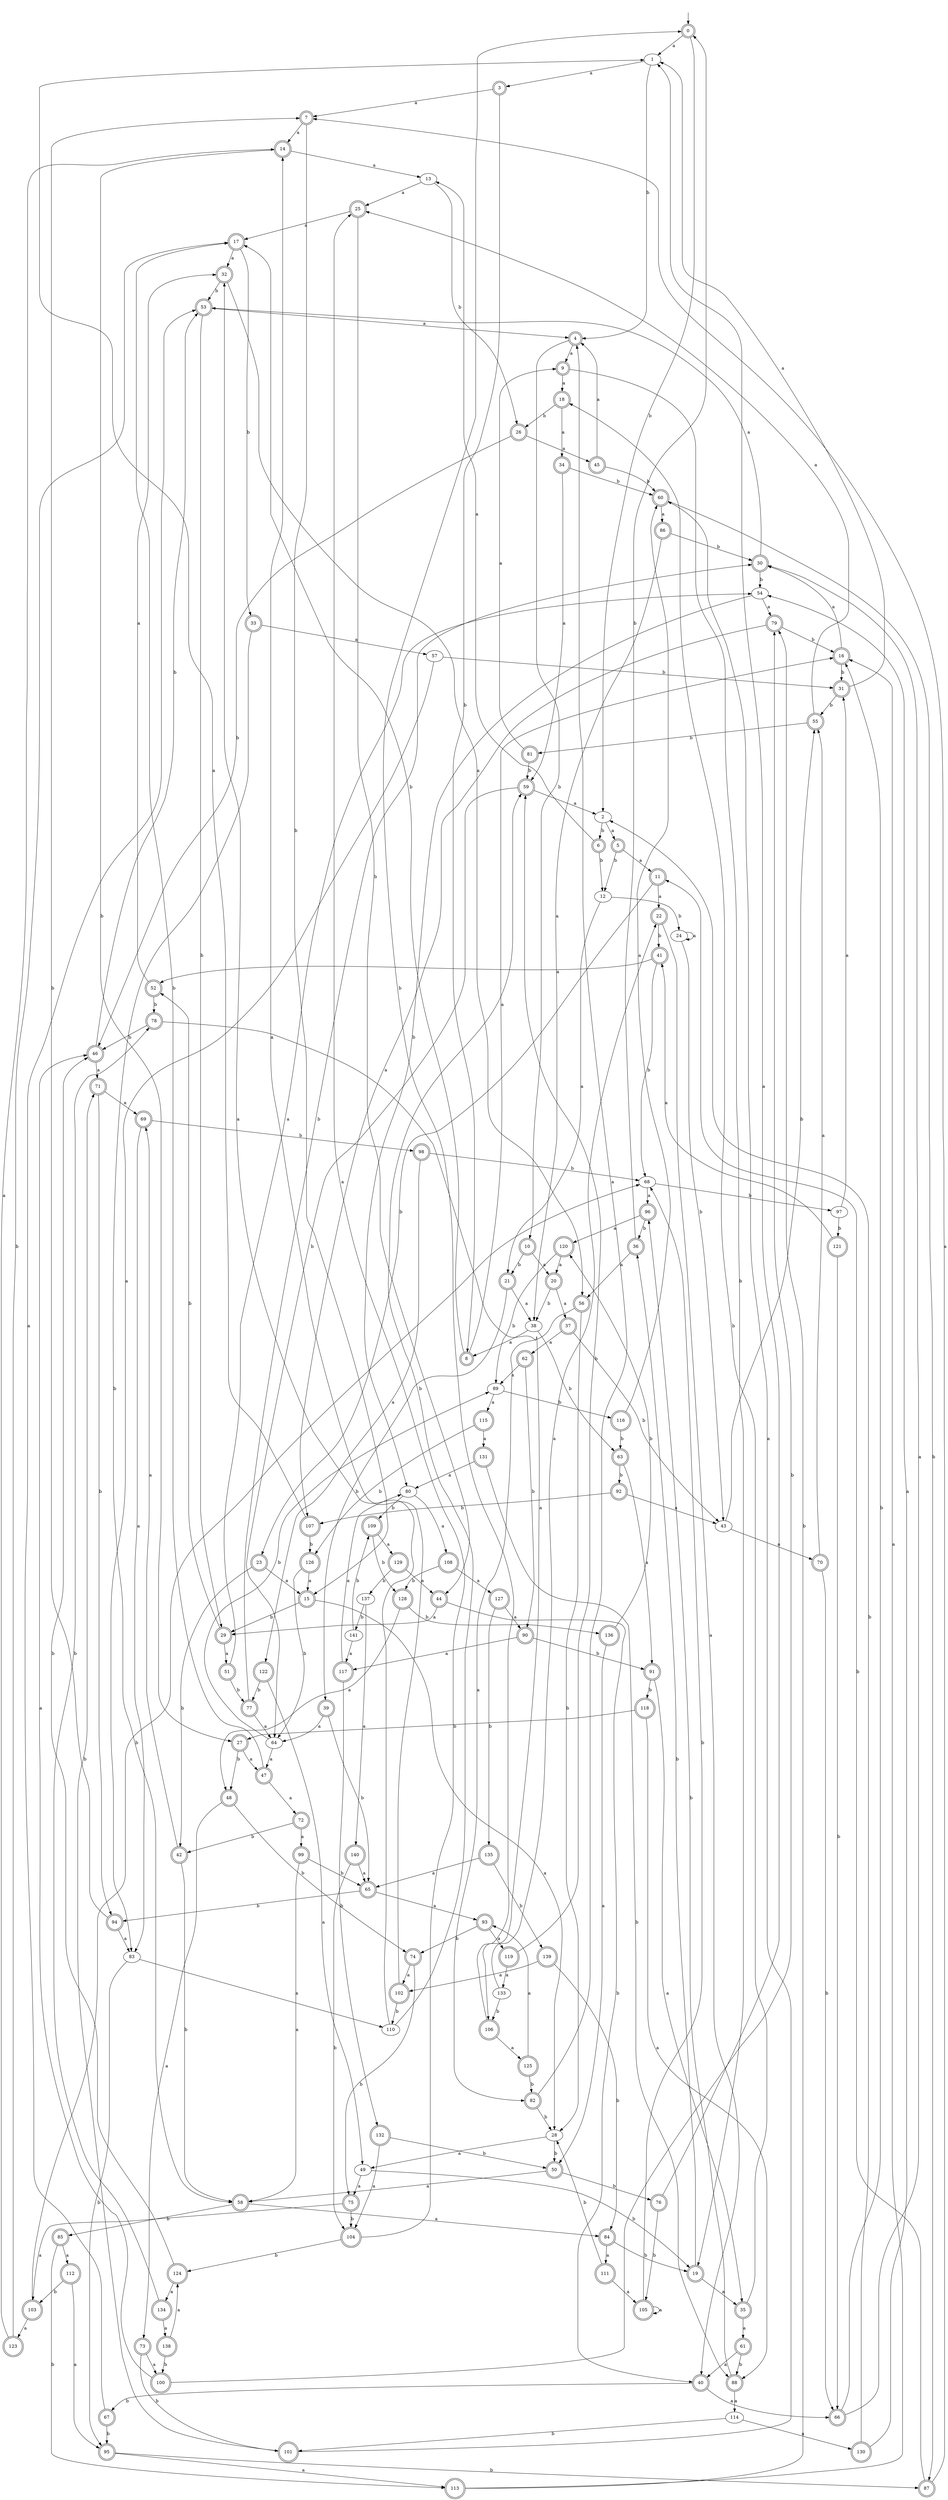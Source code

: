 digraph RandomDFA {
  __start0 [label="", shape=none];
  __start0 -> 0 [label=""];
  0 [shape=circle] [shape=doublecircle]
  0 -> 1 [label="a"]
  0 -> 2 [label="b"]
  1
  1 -> 3 [label="a"]
  1 -> 4 [label="b"]
  2
  2 -> 5 [label="a"]
  2 -> 6 [label="b"]
  3 [shape=doublecircle]
  3 -> 7 [label="a"]
  3 -> 8 [label="b"]
  4 [shape=doublecircle]
  4 -> 9 [label="a"]
  4 -> 10 [label="b"]
  5 [shape=doublecircle]
  5 -> 11 [label="a"]
  5 -> 12 [label="b"]
  6 [shape=doublecircle]
  6 -> 13 [label="a"]
  6 -> 12 [label="b"]
  7 [shape=doublecircle]
  7 -> 14 [label="a"]
  7 -> 15 [label="b"]
  8 [shape=doublecircle]
  8 -> 16 [label="a"]
  8 -> 17 [label="b"]
  9 [shape=doublecircle]
  9 -> 18 [label="a"]
  9 -> 19 [label="b"]
  10 [shape=doublecircle]
  10 -> 20 [label="a"]
  10 -> 21 [label="b"]
  11 [shape=doublecircle]
  11 -> 22 [label="a"]
  11 -> 23 [label="b"]
  12
  12 -> 21 [label="a"]
  12 -> 24 [label="b"]
  13
  13 -> 25 [label="a"]
  13 -> 26 [label="b"]
  14 [shape=doublecircle]
  14 -> 13 [label="a"]
  14 -> 27 [label="b"]
  15 [shape=doublecircle]
  15 -> 28 [label="a"]
  15 -> 29 [label="b"]
  16 [shape=doublecircle]
  16 -> 30 [label="a"]
  16 -> 31 [label="b"]
  17 [shape=doublecircle]
  17 -> 32 [label="a"]
  17 -> 33 [label="b"]
  18 [shape=doublecircle]
  18 -> 34 [label="a"]
  18 -> 26 [label="b"]
  19 [shape=doublecircle]
  19 -> 35 [label="a"]
  19 -> 36 [label="b"]
  20 [shape=doublecircle]
  20 -> 37 [label="a"]
  20 -> 38 [label="b"]
  21 [shape=doublecircle]
  21 -> 38 [label="a"]
  21 -> 39 [label="b"]
  22 [shape=doublecircle]
  22 -> 40 [label="a"]
  22 -> 41 [label="b"]
  23 [shape=doublecircle]
  23 -> 15 [label="a"]
  23 -> 42 [label="b"]
  24
  24 -> 24 [label="a"]
  24 -> 43 [label="b"]
  25 [shape=doublecircle]
  25 -> 17 [label="a"]
  25 -> 44 [label="b"]
  26 [shape=doublecircle]
  26 -> 45 [label="a"]
  26 -> 46 [label="b"]
  27 [shape=doublecircle]
  27 -> 47 [label="a"]
  27 -> 48 [label="b"]
  28
  28 -> 49 [label="a"]
  28 -> 50 [label="b"]
  29 [shape=doublecircle]
  29 -> 51 [label="a"]
  29 -> 52 [label="b"]
  30 [shape=doublecircle]
  30 -> 53 [label="a"]
  30 -> 54 [label="b"]
  31 [shape=doublecircle]
  31 -> 1 [label="a"]
  31 -> 55 [label="b"]
  32 [shape=doublecircle]
  32 -> 56 [label="a"]
  32 -> 53 [label="b"]
  33 [shape=doublecircle]
  33 -> 57 [label="a"]
  33 -> 58 [label="b"]
  34 [shape=doublecircle]
  34 -> 59 [label="a"]
  34 -> 60 [label="b"]
  35 [shape=doublecircle]
  35 -> 61 [label="a"]
  35 -> 18 [label="b"]
  36 [shape=doublecircle]
  36 -> 56 [label="a"]
  36 -> 0 [label="b"]
  37 [shape=doublecircle]
  37 -> 62 [label="a"]
  37 -> 43 [label="b"]
  38
  38 -> 8 [label="a"]
  38 -> 63 [label="b"]
  39 [shape=doublecircle]
  39 -> 64 [label="a"]
  39 -> 65 [label="b"]
  40 [shape=doublecircle]
  40 -> 66 [label="a"]
  40 -> 67 [label="b"]
  41 [shape=doublecircle]
  41 -> 52 [label="a"]
  41 -> 68 [label="b"]
  42 [shape=doublecircle]
  42 -> 69 [label="a"]
  42 -> 58 [label="b"]
  43
  43 -> 70 [label="a"]
  43 -> 55 [label="b"]
  44 [shape=doublecircle]
  44 -> 29 [label="a"]
  44 -> 40 [label="b"]
  45 [shape=doublecircle]
  45 -> 4 [label="a"]
  45 -> 60 [label="b"]
  46 [shape=doublecircle]
  46 -> 71 [label="a"]
  46 -> 53 [label="b"]
  47 [shape=doublecircle]
  47 -> 72 [label="a"]
  47 -> 17 [label="b"]
  48 [shape=doublecircle]
  48 -> 73 [label="a"]
  48 -> 74 [label="b"]
  49
  49 -> 75 [label="a"]
  49 -> 19 [label="b"]
  50 [shape=doublecircle]
  50 -> 58 [label="a"]
  50 -> 76 [label="b"]
  51 [shape=doublecircle]
  51 -> 54 [label="a"]
  51 -> 77 [label="b"]
  52 [shape=doublecircle]
  52 -> 32 [label="a"]
  52 -> 78 [label="b"]
  53 [shape=doublecircle]
  53 -> 4 [label="a"]
  53 -> 29 [label="b"]
  54
  54 -> 79 [label="a"]
  54 -> 80 [label="b"]
  55 [shape=doublecircle]
  55 -> 25 [label="a"]
  55 -> 81 [label="b"]
  56 [shape=doublecircle]
  56 -> 82 [label="a"]
  56 -> 28 [label="b"]
  57
  57 -> 83 [label="a"]
  57 -> 31 [label="b"]
  58 [shape=doublecircle]
  58 -> 84 [label="a"]
  58 -> 85 [label="b"]
  59 [shape=doublecircle]
  59 -> 2 [label="a"]
  59 -> 64 [label="b"]
  60 [shape=doublecircle]
  60 -> 86 [label="a"]
  60 -> 87 [label="b"]
  61 [shape=doublecircle]
  61 -> 40 [label="a"]
  61 -> 88 [label="b"]
  62 [shape=doublecircle]
  62 -> 89 [label="a"]
  62 -> 90 [label="b"]
  63 [shape=doublecircle]
  63 -> 91 [label="a"]
  63 -> 92 [label="b"]
  64
  64 -> 47 [label="a"]
  64 -> 89 [label="b"]
  65 [shape=doublecircle]
  65 -> 93 [label="a"]
  65 -> 94 [label="b"]
  66 [shape=doublecircle]
  66 -> 30 [label="a"]
  66 -> 16 [label="b"]
  67 [shape=doublecircle]
  67 -> 53 [label="a"]
  67 -> 95 [label="b"]
  68
  68 -> 96 [label="a"]
  68 -> 97 [label="b"]
  69 [shape=doublecircle]
  69 -> 83 [label="a"]
  69 -> 98 [label="b"]
  70 [shape=doublecircle]
  70 -> 55 [label="a"]
  70 -> 66 [label="b"]
  71 [shape=doublecircle]
  71 -> 69 [label="a"]
  71 -> 94 [label="b"]
  72 [shape=doublecircle]
  72 -> 99 [label="a"]
  72 -> 42 [label="b"]
  73 [shape=doublecircle]
  73 -> 100 [label="a"]
  73 -> 101 [label="b"]
  74 [shape=doublecircle]
  74 -> 102 [label="a"]
  74 -> 75 [label="b"]
  75 [shape=doublecircle]
  75 -> 103 [label="a"]
  75 -> 104 [label="b"]
  76 [shape=doublecircle]
  76 -> 1 [label="a"]
  76 -> 105 [label="b"]
  77 [shape=doublecircle]
  77 -> 64 [label="a"]
  77 -> 30 [label="b"]
  78 [shape=doublecircle]
  78 -> 106 [label="a"]
  78 -> 46 [label="b"]
  79 [shape=doublecircle]
  79 -> 107 [label="a"]
  79 -> 16 [label="b"]
  80
  80 -> 108 [label="a"]
  80 -> 109 [label="b"]
  81 [shape=doublecircle]
  81 -> 9 [label="a"]
  81 -> 59 [label="b"]
  82 [shape=doublecircle]
  82 -> 4 [label="a"]
  82 -> 28 [label="b"]
  83
  83 -> 110 [label="a"]
  83 -> 95 [label="b"]
  84 [shape=doublecircle]
  84 -> 111 [label="a"]
  84 -> 19 [label="b"]
  85 [shape=doublecircle]
  85 -> 112 [label="a"]
  85 -> 113 [label="b"]
  86 [shape=doublecircle]
  86 -> 38 [label="a"]
  86 -> 30 [label="b"]
  87 [shape=doublecircle]
  87 -> 7 [label="a"]
  87 -> 11 [label="b"]
  88 [shape=doublecircle]
  88 -> 114 [label="a"]
  88 -> 96 [label="b"]
  89
  89 -> 115 [label="a"]
  89 -> 116 [label="b"]
  90 [shape=doublecircle]
  90 -> 117 [label="a"]
  90 -> 91 [label="b"]
  91 [shape=doublecircle]
  91 -> 35 [label="a"]
  91 -> 118 [label="b"]
  92 [shape=doublecircle]
  92 -> 43 [label="a"]
  92 -> 107 [label="b"]
  93 [shape=doublecircle]
  93 -> 119 [label="a"]
  93 -> 74 [label="b"]
  94 [shape=doublecircle]
  94 -> 83 [label="a"]
  94 -> 7 [label="b"]
  95 [shape=doublecircle]
  95 -> 113 [label="a"]
  95 -> 87 [label="b"]
  96 [shape=doublecircle]
  96 -> 120 [label="a"]
  96 -> 36 [label="b"]
  97
  97 -> 31 [label="a"]
  97 -> 121 [label="b"]
  98 [shape=doublecircle]
  98 -> 122 [label="a"]
  98 -> 68 [label="b"]
  99 [shape=doublecircle]
  99 -> 58 [label="a"]
  99 -> 65 [label="b"]
  100 [shape=doublecircle]
  100 -> 46 [label="a"]
  100 -> 79 [label="b"]
  101 [shape=doublecircle]
  101 -> 60 [label="a"]
  101 -> 71 [label="b"]
  102 [shape=doublecircle]
  102 -> 14 [label="a"]
  102 -> 110 [label="b"]
  103 [shape=doublecircle]
  103 -> 123 [label="a"]
  103 -> 68 [label="b"]
  104 [shape=doublecircle]
  104 -> 25 [label="a"]
  104 -> 124 [label="b"]
  105 [shape=doublecircle]
  105 -> 105 [label="a"]
  105 -> 68 [label="b"]
  106 [shape=doublecircle]
  106 -> 125 [label="a"]
  106 -> 0 [label="b"]
  107 [shape=doublecircle]
  107 -> 1 [label="a"]
  107 -> 126 [label="b"]
  108 [shape=doublecircle]
  108 -> 127 [label="a"]
  108 -> 128 [label="b"]
  109 [shape=doublecircle]
  109 -> 129 [label="a"]
  109 -> 128 [label="b"]
  110
  110 -> 32 [label="a"]
  110 -> 59 [label="b"]
  111 [shape=doublecircle]
  111 -> 105 [label="a"]
  111 -> 28 [label="b"]
  112 [shape=doublecircle]
  112 -> 95 [label="a"]
  112 -> 103 [label="b"]
  113 [shape=doublecircle]
  113 -> 16 [label="a"]
  113 -> 79 [label="b"]
  114
  114 -> 130 [label="a"]
  114 -> 101 [label="b"]
  115 [shape=doublecircle]
  115 -> 131 [label="a"]
  115 -> 126 [label="b"]
  116 [shape=doublecircle]
  116 -> 60 [label="a"]
  116 -> 63 [label="b"]
  117 [shape=doublecircle]
  117 -> 80 [label="a"]
  117 -> 132 [label="b"]
  118 [shape=doublecircle]
  118 -> 88 [label="a"]
  118 -> 27 [label="b"]
  119 [shape=doublecircle]
  119 -> 133 [label="a"]
  119 -> 59 [label="b"]
  120 [shape=doublecircle]
  120 -> 20 [label="a"]
  120 -> 89 [label="b"]
  121 [shape=doublecircle]
  121 -> 41 [label="a"]
  121 -> 66 [label="b"]
  122 [shape=doublecircle]
  122 -> 49 [label="a"]
  122 -> 77 [label="b"]
  123 [shape=doublecircle]
  123 -> 14 [label="a"]
  123 -> 17 [label="b"]
  124 [shape=doublecircle]
  124 -> 134 [label="a"]
  124 -> 46 [label="b"]
  125 [shape=doublecircle]
  125 -> 93 [label="a"]
  125 -> 82 [label="b"]
  126 [shape=doublecircle]
  126 -> 15 [label="a"]
  126 -> 64 [label="b"]
  127 [shape=doublecircle]
  127 -> 90 [label="a"]
  127 -> 135 [label="b"]
  128 [shape=doublecircle]
  128 -> 48 [label="a"]
  128 -> 136 [label="b"]
  129 [shape=doublecircle]
  129 -> 44 [label="a"]
  129 -> 137 [label="b"]
  130 [shape=doublecircle]
  130 -> 54 [label="a"]
  130 -> 2 [label="b"]
  131 [shape=doublecircle]
  131 -> 80 [label="a"]
  131 -> 88 [label="b"]
  132 [shape=doublecircle]
  132 -> 104 [label="a"]
  132 -> 50 [label="b"]
  133
  133 -> 22 [label="a"]
  133 -> 106 [label="b"]
  134 [shape=doublecircle]
  134 -> 138 [label="a"]
  134 -> 78 [label="b"]
  135 [shape=doublecircle]
  135 -> 65 [label="a"]
  135 -> 139 [label="b"]
  136 [shape=doublecircle]
  136 -> 50 [label="a"]
  136 -> 120 [label="b"]
  137
  137 -> 140 [label="a"]
  137 -> 141 [label="b"]
  138 [shape=doublecircle]
  138 -> 124 [label="a"]
  138 -> 100 [label="b"]
  139 [shape=doublecircle]
  139 -> 102 [label="a"]
  139 -> 84 [label="b"]
  140 [shape=doublecircle]
  140 -> 65 [label="a"]
  140 -> 104 [label="b"]
  141
  141 -> 117 [label="a"]
  141 -> 109 [label="b"]
}
